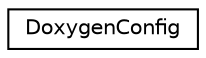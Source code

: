 digraph "Graphical Class Hierarchy"
{
  edge [fontname="Helvetica",fontsize="10",labelfontname="Helvetica",labelfontsize="10"];
  node [fontname="Helvetica",fontsize="10",shape=record];
  rankdir="LR";
  Node0 [label="DoxygenConfig",height=0.2,width=0.4,color="black", fillcolor="white", style="filled",URL="$class_doxygen_config.html"];
}
